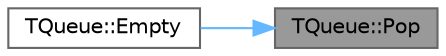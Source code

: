 digraph "TQueue::Pop"
{
 // INTERACTIVE_SVG=YES
 // LATEX_PDF_SIZE
  bgcolor="transparent";
  edge [fontname=Helvetica,fontsize=10,labelfontname=Helvetica,labelfontsize=10];
  node [fontname=Helvetica,fontsize=10,shape=box,height=0.2,width=0.4];
  rankdir="RL";
  Node1 [id="Node000001",label="TQueue::Pop",height=0.2,width=0.4,color="gray40", fillcolor="grey60", style="filled", fontcolor="black",tooltip="Removes the item from the tail of the queue."];
  Node1 -> Node2 [id="edge1_Node000001_Node000002",dir="back",color="steelblue1",style="solid",tooltip=" "];
  Node2 [id="Node000002",label="TQueue::Empty",height=0.2,width=0.4,color="grey40", fillcolor="white", style="filled",URL="$df/d83/classTQueue.html#ae7c09b64c4038b7d11323145d39d521a",tooltip="Empty the queue, discarding all items."];
}
